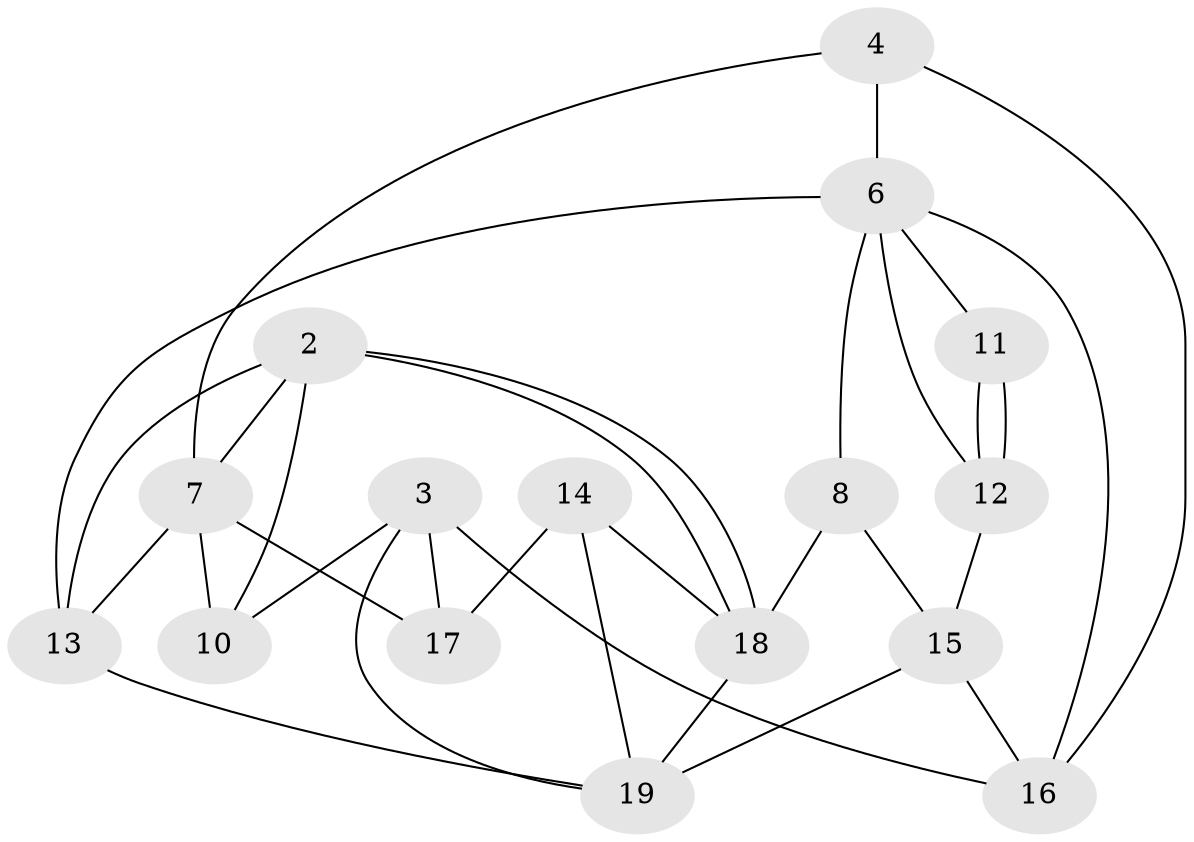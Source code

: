 // Generated by graph-tools (version 1.1) at 2025/46/02/15/25 05:46:28]
// undirected, 16 vertices, 32 edges
graph export_dot {
graph [start="1"]
  node [color=gray90,style=filled];
  2;
  3 [super="+5+9"];
  4 [super="+1"];
  6;
  7 [super="+1"];
  8;
  10 [super="+5+20"];
  11;
  12;
  13;
  14;
  15;
  16;
  17;
  18 [super="+20"];
  19 [super="+9"];
  2 -- 13;
  2 -- 18;
  2 -- 18;
  2 -- 7;
  2 -- 10;
  3 -- 16;
  3 -- 10;
  3 -- 17;
  3 -- 19;
  4 -- 7;
  4 -- 6;
  4 -- 16;
  6 -- 13;
  6 -- 12;
  6 -- 8;
  6 -- 11;
  6 -- 16;
  7 -- 17;
  7 -- 10;
  7 -- 13;
  8 -- 18;
  8 -- 15;
  11 -- 12;
  11 -- 12;
  12 -- 15;
  13 -- 19;
  14 -- 18;
  14 -- 19;
  14 -- 17;
  15 -- 16;
  15 -- 19;
  18 -- 19;
}

